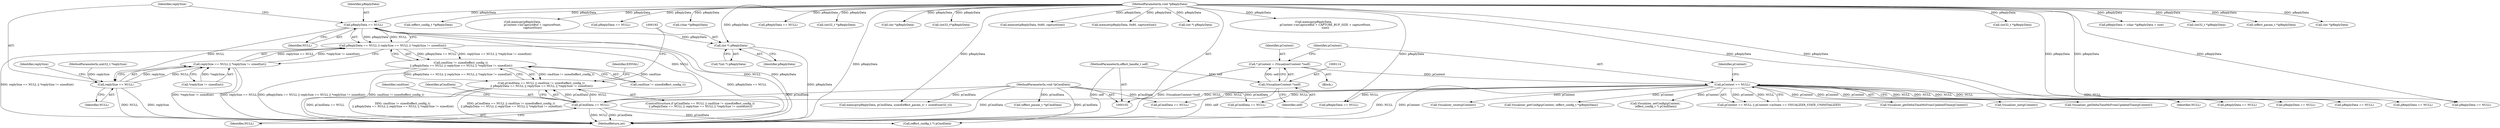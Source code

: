 digraph "0_Android_557bd7bfe6c4895faee09e46fc9b5304a956c8b7@pointer" {
"1000173" [label="(Call,pReplyData == NULL)"];
"1000108" [label="(MethodParameterIn,void *pReplyData)"];
"1000164" [label="(Call,pCmdData == NULL)"];
"1000106" [label="(MethodParameterIn,void *pCmdData)"];
"1000119" [label="(Call,pContext == NULL)"];
"1000111" [label="(Call,* pContext = (VisualizerContext *)self)"];
"1000113" [label="(Call,(VisualizerContext *)self)"];
"1000103" [label="(MethodParameterIn,effect_handle_t self)"];
"1000172" [label="(Call,pReplyData == NULL || replySize == NULL || *replySize != sizeof(int))"];
"1000167" [label="(Call,cmdSize != sizeof(effect_config_t)\n || pReplyData == NULL || replySize == NULL || *replySize != sizeof(int))"];
"1000163" [label="(Call,pCmdData == NULL || cmdSize != sizeof(effect_config_t)\n || pReplyData == NULL || replySize == NULL || *replySize != sizeof(int))"];
"1000177" [label="(Call,replySize == NULL)"];
"1000176" [label="(Call,replySize == NULL || *replySize != sizeof(int))"];
"1000191" [label="(Call,(int *) pReplyData)"];
"1000556" [label="(Call,(int32_t *)pReplyData)"];
"1000108" [label="(MethodParameterIn,void *pReplyData)"];
"1000226" [label="(Call,Visualizer_reset(pContext))"];
"1000781" [label="(Call,pReplyData = (char *)pReplyData + size)"];
"1000494" [label="(Call,pCmdData == NULL)"];
"1000529" [label="(Call,(int32_t *)pReplyData)"];
"1000109" [label="(Block,)"];
"1000111" [label="(Call,* pContext = (VisualizerContext *)self)"];
"1000368" [label="(Call,(effect_param_t *)pReplyData)"];
"1000219" [label="(Call,Visualizer_getConfig(pContext, (effect_config_t *)pReplyData))"];
"1000106" [label="(MethodParameterIn,void *pCmdData)"];
"1000267" [label="(Call,(int *)pReplyData)"];
"1000182" [label="(Identifier,replySize)"];
"1000179" [label="(Identifier,NULL)"];
"1000163" [label="(Call,pCmdData == NULL || cmdSize != sizeof(effect_config_t)\n || pReplyData == NULL || replySize == NULL || *replySize != sizeof(int))"];
"1000221" [label="(Call,(effect_config_t *)pReplyData)"];
"1000232" [label="(Call,pReplyData == NULL)"];
"1000794" [label="(Call,memcpy(pReplyData,\n                       pContext->mCaptureBuf + capturePoint,\n                       captureSize))"];
"1000167" [label="(Call,cmdSize != sizeof(effect_config_t)\n || pReplyData == NULL || replySize == NULL || *replySize != sizeof(int))"];
"1000333" [label="(Call,pReplyData == NULL)"];
"1000120" [label="(Identifier,pContext)"];
"1000115" [label="(Identifier,self)"];
"1000180" [label="(Call,*replySize != sizeof(int))"];
"1000194" [label="(Call,Visualizer_setConfig(pContext,\n (effect_config_t *) pCmdData))"];
"1000166" [label="(Identifier,NULL)"];
"1000196" [label="(Call,(effect_config_t *) pCmdData)"];
"1000275" [label="(Call,pReplyData == NULL)"];
"1000649" [label="(Call,pReplyData == NULL)"];
"1000174" [label="(Identifier,pReplyData)"];
"1000119" [label="(Call,pContext == NULL)"];
"1000124" [label="(Identifier,pContext)"];
"1000784" [label="(Call,(char *)pReplyData)"];
"1000178" [label="(Identifier,replySize)"];
"1000118" [label="(Call,pContext == NULL || pContext->mState == VISUALIZER_STATE_UNINITIALIZED)"];
"1000319" [label="(Call,pCmdData == NULL)"];
"1000511" [label="(Call,pReplyData == NULL)"];
"1000629" [label="(Call,(int32_t *)pReplyData)"];
"1000113" [label="(Call,(VisualizerContext *)self)"];
"1000193" [label="(Identifier,pReplyData)"];
"1000191" [label="(Call,(int *) pReplyData)"];
"1000173" [label="(Call,pReplyData == NULL)"];
"1000865" [label="(Call,Visualizer_getDeltaTimeMsFromUpdatedTime(pContext))"];
"1000190" [label="(Call,*(int *) pReplyData)"];
"1000536" [label="(Call,(effect_param_t *)pCmdData)"];
"1000137" [label="(Call,pReplyData == NULL)"];
"1000176" [label="(Call,replySize == NULL || *replySize != sizeof(int))"];
"1000168" [label="(Call,cmdSize != sizeof(effect_config_t))"];
"1000112" [label="(Identifier,pContext)"];
"1000165" [label="(Identifier,pCmdData)"];
"1000175" [label="(Identifier,NULL)"];
"1000172" [label="(Call,pReplyData == NULL || replySize == NULL || *replySize != sizeof(int))"];
"1001060" [label="(MethodReturn,int)"];
"1000310" [label="(Call,(int *)pReplyData)"];
"1000990" [label="(Call,(int32_t*)pReplyData)"];
"1000158" [label="(Call,Visualizer_init(pContext))"];
"1000107" [label="(MethodParameterIn,uint32_t *replySize)"];
"1000203" [label="(Call,pReplyData == NULL)"];
"1000177" [label="(Call,replySize == NULL)"];
"1000674" [label="(Call,Visualizer_getDeltaTimeMsFromUpdatedTime(pContext))"];
"1000811" [label="(Call,memset(pReplyData, 0x80, captureSize))"];
"1000706" [label="(Call,memset(pReplyData, 0x80, captureSize))"];
"1000155" [label="(Call,(int *) pReplyData)"];
"1000357" [label="(Call,memcpy(pReplyData, pCmdData, sizeof(effect_param_t) + sizeof(uint32_t)))"];
"1000771" [label="(Call,memcpy(pReplyData,\n                           pContext->mCaptureBuf + CAPTURE_BUF_SIZE + capturePoint,\n                           size))"];
"1000164" [label="(Call,pCmdData == NULL)"];
"1000169" [label="(Identifier,cmdSize)"];
"1000103" [label="(MethodParameterIn,effect_handle_t self)"];
"1000162" [label="(ControlStructure,if (pCmdData == NULL || cmdSize != sizeof(effect_config_t)\n || pReplyData == NULL || replySize == NULL || *replySize != sizeof(int)))"];
"1000820" [label="(Call,pReplyData == NULL)"];
"1000121" [label="(Identifier,NULL)"];
"1000188" [label="(Identifier,EINVAL)"];
"1000173" -> "1000172"  [label="AST: "];
"1000173" -> "1000175"  [label="CFG: "];
"1000174" -> "1000173"  [label="AST: "];
"1000175" -> "1000173"  [label="AST: "];
"1000178" -> "1000173"  [label="CFG: "];
"1000172" -> "1000173"  [label="CFG: "];
"1000173" -> "1001060"  [label="DDG: NULL"];
"1000173" -> "1001060"  [label="DDG: pReplyData"];
"1000173" -> "1000172"  [label="DDG: pReplyData"];
"1000173" -> "1000172"  [label="DDG: NULL"];
"1000108" -> "1000173"  [label="DDG: pReplyData"];
"1000164" -> "1000173"  [label="DDG: NULL"];
"1000173" -> "1000177"  [label="DDG: NULL"];
"1000173" -> "1000191"  [label="DDG: pReplyData"];
"1000108" -> "1000102"  [label="AST: "];
"1000108" -> "1001060"  [label="DDG: pReplyData"];
"1000108" -> "1000137"  [label="DDG: pReplyData"];
"1000108" -> "1000155"  [label="DDG: pReplyData"];
"1000108" -> "1000191"  [label="DDG: pReplyData"];
"1000108" -> "1000203"  [label="DDG: pReplyData"];
"1000108" -> "1000221"  [label="DDG: pReplyData"];
"1000108" -> "1000232"  [label="DDG: pReplyData"];
"1000108" -> "1000267"  [label="DDG: pReplyData"];
"1000108" -> "1000275"  [label="DDG: pReplyData"];
"1000108" -> "1000310"  [label="DDG: pReplyData"];
"1000108" -> "1000333"  [label="DDG: pReplyData"];
"1000108" -> "1000357"  [label="DDG: pReplyData"];
"1000108" -> "1000368"  [label="DDG: pReplyData"];
"1000108" -> "1000511"  [label="DDG: pReplyData"];
"1000108" -> "1000529"  [label="DDG: pReplyData"];
"1000108" -> "1000556"  [label="DDG: pReplyData"];
"1000108" -> "1000629"  [label="DDG: pReplyData"];
"1000108" -> "1000649"  [label="DDG: pReplyData"];
"1000108" -> "1000706"  [label="DDG: pReplyData"];
"1000108" -> "1000771"  [label="DDG: pReplyData"];
"1000108" -> "1000781"  [label="DDG: pReplyData"];
"1000108" -> "1000784"  [label="DDG: pReplyData"];
"1000108" -> "1000794"  [label="DDG: pReplyData"];
"1000108" -> "1000811"  [label="DDG: pReplyData"];
"1000108" -> "1000820"  [label="DDG: pReplyData"];
"1000108" -> "1000990"  [label="DDG: pReplyData"];
"1000164" -> "1000163"  [label="AST: "];
"1000164" -> "1000166"  [label="CFG: "];
"1000165" -> "1000164"  [label="AST: "];
"1000166" -> "1000164"  [label="AST: "];
"1000169" -> "1000164"  [label="CFG: "];
"1000163" -> "1000164"  [label="CFG: "];
"1000164" -> "1001060"  [label="DDG: NULL"];
"1000164" -> "1001060"  [label="DDG: pCmdData"];
"1000164" -> "1000163"  [label="DDG: pCmdData"];
"1000164" -> "1000163"  [label="DDG: NULL"];
"1000106" -> "1000164"  [label="DDG: pCmdData"];
"1000119" -> "1000164"  [label="DDG: NULL"];
"1000164" -> "1000196"  [label="DDG: pCmdData"];
"1000106" -> "1000102"  [label="AST: "];
"1000106" -> "1001060"  [label="DDG: pCmdData"];
"1000106" -> "1000196"  [label="DDG: pCmdData"];
"1000106" -> "1000319"  [label="DDG: pCmdData"];
"1000106" -> "1000357"  [label="DDG: pCmdData"];
"1000106" -> "1000494"  [label="DDG: pCmdData"];
"1000106" -> "1000536"  [label="DDG: pCmdData"];
"1000119" -> "1000118"  [label="AST: "];
"1000119" -> "1000121"  [label="CFG: "];
"1000120" -> "1000119"  [label="AST: "];
"1000121" -> "1000119"  [label="AST: "];
"1000124" -> "1000119"  [label="CFG: "];
"1000118" -> "1000119"  [label="CFG: "];
"1000119" -> "1001060"  [label="DDG: NULL"];
"1000119" -> "1001060"  [label="DDG: pContext"];
"1000119" -> "1000118"  [label="DDG: pContext"];
"1000119" -> "1000118"  [label="DDG: NULL"];
"1000111" -> "1000119"  [label="DDG: pContext"];
"1000119" -> "1000137"  [label="DDG: NULL"];
"1000119" -> "1000158"  [label="DDG: pContext"];
"1000119" -> "1000194"  [label="DDG: pContext"];
"1000119" -> "1000203"  [label="DDG: NULL"];
"1000119" -> "1000219"  [label="DDG: pContext"];
"1000119" -> "1000226"  [label="DDG: pContext"];
"1000119" -> "1000232"  [label="DDG: NULL"];
"1000119" -> "1000275"  [label="DDG: NULL"];
"1000119" -> "1000319"  [label="DDG: NULL"];
"1000119" -> "1000494"  [label="DDG: NULL"];
"1000119" -> "1000649"  [label="DDG: NULL"];
"1000119" -> "1000674"  [label="DDG: pContext"];
"1000119" -> "1000820"  [label="DDG: NULL"];
"1000119" -> "1000865"  [label="DDG: pContext"];
"1000111" -> "1000109"  [label="AST: "];
"1000111" -> "1000113"  [label="CFG: "];
"1000112" -> "1000111"  [label="AST: "];
"1000113" -> "1000111"  [label="AST: "];
"1000120" -> "1000111"  [label="CFG: "];
"1000111" -> "1001060"  [label="DDG: (VisualizerContext *)self"];
"1000113" -> "1000111"  [label="DDG: self"];
"1000113" -> "1000115"  [label="CFG: "];
"1000114" -> "1000113"  [label="AST: "];
"1000115" -> "1000113"  [label="AST: "];
"1000113" -> "1001060"  [label="DDG: self"];
"1000103" -> "1000113"  [label="DDG: self"];
"1000103" -> "1000102"  [label="AST: "];
"1000103" -> "1001060"  [label="DDG: self"];
"1000172" -> "1000167"  [label="AST: "];
"1000172" -> "1000176"  [label="CFG: "];
"1000176" -> "1000172"  [label="AST: "];
"1000167" -> "1000172"  [label="CFG: "];
"1000172" -> "1001060"  [label="DDG: replySize == NULL || *replySize != sizeof(int)"];
"1000172" -> "1001060"  [label="DDG: pReplyData == NULL"];
"1000172" -> "1000167"  [label="DDG: pReplyData == NULL"];
"1000172" -> "1000167"  [label="DDG: replySize == NULL || *replySize != sizeof(int)"];
"1000176" -> "1000172"  [label="DDG: replySize == NULL"];
"1000176" -> "1000172"  [label="DDG: *replySize != sizeof(int)"];
"1000167" -> "1000163"  [label="AST: "];
"1000167" -> "1000168"  [label="CFG: "];
"1000168" -> "1000167"  [label="AST: "];
"1000163" -> "1000167"  [label="CFG: "];
"1000167" -> "1001060"  [label="DDG: cmdSize != sizeof(effect_config_t)"];
"1000167" -> "1001060"  [label="DDG: pReplyData == NULL || replySize == NULL || *replySize != sizeof(int)"];
"1000167" -> "1000163"  [label="DDG: cmdSize != sizeof(effect_config_t)"];
"1000167" -> "1000163"  [label="DDG: pReplyData == NULL || replySize == NULL || *replySize != sizeof(int)"];
"1000168" -> "1000167"  [label="DDG: cmdSize"];
"1000163" -> "1000162"  [label="AST: "];
"1000188" -> "1000163"  [label="CFG: "];
"1000192" -> "1000163"  [label="CFG: "];
"1000163" -> "1001060"  [label="DDG: pCmdData == NULL"];
"1000163" -> "1001060"  [label="DDG: cmdSize != sizeof(effect_config_t)\n || pReplyData == NULL || replySize == NULL || *replySize != sizeof(int)"];
"1000163" -> "1001060"  [label="DDG: pCmdData == NULL || cmdSize != sizeof(effect_config_t)\n || pReplyData == NULL || replySize == NULL || *replySize != sizeof(int)"];
"1000177" -> "1000176"  [label="AST: "];
"1000177" -> "1000179"  [label="CFG: "];
"1000178" -> "1000177"  [label="AST: "];
"1000179" -> "1000177"  [label="AST: "];
"1000182" -> "1000177"  [label="CFG: "];
"1000176" -> "1000177"  [label="CFG: "];
"1000177" -> "1001060"  [label="DDG: replySize"];
"1000177" -> "1001060"  [label="DDG: NULL"];
"1000177" -> "1000176"  [label="DDG: replySize"];
"1000177" -> "1000176"  [label="DDG: NULL"];
"1000107" -> "1000177"  [label="DDG: replySize"];
"1000176" -> "1000180"  [label="CFG: "];
"1000180" -> "1000176"  [label="AST: "];
"1000176" -> "1001060"  [label="DDG: *replySize != sizeof(int)"];
"1000176" -> "1001060"  [label="DDG: replySize == NULL"];
"1000180" -> "1000176"  [label="DDG: *replySize"];
"1000191" -> "1000190"  [label="AST: "];
"1000191" -> "1000193"  [label="CFG: "];
"1000192" -> "1000191"  [label="AST: "];
"1000193" -> "1000191"  [label="AST: "];
"1000190" -> "1000191"  [label="CFG: "];
"1000191" -> "1001060"  [label="DDG: pReplyData"];
}
